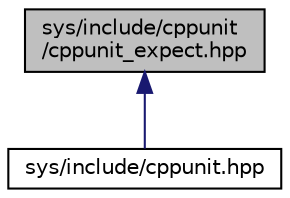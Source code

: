 digraph "sys/include/cppunit/cppunit_expect.hpp"
{
 // LATEX_PDF_SIZE
  edge [fontname="Helvetica",fontsize="10",labelfontname="Helvetica",labelfontsize="10"];
  node [fontname="Helvetica",fontsize="10",shape=record];
  Node1 [label="sys/include/cppunit\l/cppunit_expect.hpp",height=0.2,width=0.4,color="black", fillcolor="grey75", style="filled", fontcolor="black",tooltip="RIOT unit tests for C++ assertion macros."];
  Node1 -> Node2 [dir="back",color="midnightblue",fontsize="10",style="solid",fontname="Helvetica"];
  Node2 [label="sys/include/cppunit.hpp",height=0.2,width=0.4,color="black", fillcolor="white", style="filled",URL="$cppunit_8hpp.html",tooltip="RIOT unit tests for C++."];
}
